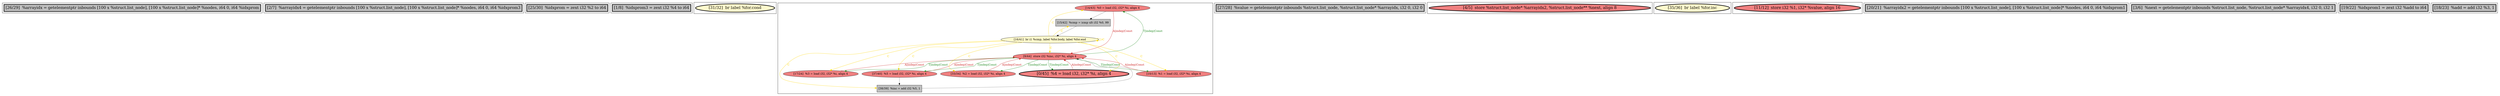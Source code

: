 
digraph G {





subgraph cluster13 {


node729 [penwidth=3.0,fontsize=20,fillcolor=grey,label="[26/29]  %arrayidx = getelementptr inbounds [100 x %struct.list_node], [100 x %struct.list_node]* %nodes, i64 0, i64 %idxprom",shape=rectangle,style=filled ]



}

subgraph cluster11 {


node727 [penwidth=3.0,fontsize=20,fillcolor=grey,label="[2/7]  %arrayidx4 = getelementptr inbounds [100 x %struct.list_node], [100 x %struct.list_node]* %nodes, i64 0, i64 %idxprom3",shape=rectangle,style=filled ]



}

subgraph cluster10 {


node726 [penwidth=3.0,fontsize=20,fillcolor=grey,label="[25/30]  %idxprom = zext i32 %2 to i64",shape=rectangle,style=filled ]



}

subgraph cluster9 {


node725 [penwidth=3.0,fontsize=20,fillcolor=grey,label="[1/8]  %idxprom3 = zext i32 %4 to i64",shape=rectangle,style=filled ]



}

subgraph cluster8 {


node724 [penwidth=3.0,fontsize=20,fillcolor=lemonchiffon,label="[31/32]  br label %for.cond",shape=ellipse,style=filled ]



}

subgraph cluster7 {


node723 [fillcolor=lightcoral,label="[14/43]  %0 = load i32, i32* %i, align 4",shape=ellipse,style=filled ]
node722 [fillcolor=grey,label="[15/42]  %cmp = icmp ult i32 %0, 99",shape=rectangle,style=filled ]
node721 [fillcolor=lightcoral,label="[17/24]  %3 = load i32, i32* %i, align 4",shape=ellipse,style=filled ]
node720 [fillcolor=lightcoral,label="[37/40]  %5 = load i32, i32* %i, align 4",shape=ellipse,style=filled ]
node715 [fillcolor=lightcoral,label="[33/34]  %2 = load i32, i32* %i, align 4",shape=ellipse,style=filled ]
node717 [penwidth=3.0,fontsize=20,fillcolor=lightcoral,label="[0/45]  %4 = load i32, i32* %i, align 4",shape=ellipse,style=filled ]
node719 [fillcolor=lemonchiffon,label="[16/41]  br i1 %cmp, label %for.body, label %for.end",shape=ellipse,style=filled ]
node714 [fillcolor=grey,label="[38/39]  %inc = add i32 %5, 1",shape=rectangle,style=filled ]
node716 [fillcolor=lightcoral,label="[10/13]  %1 = load i32, i32* %i, align 4",shape=ellipse,style=filled ]
node718 [fillcolor=lightcoral,label="[9/44]  store i32 %inc, i32* %i, align 4",shape=ellipse,style=filled ]

node719->node718 [style=solid,color=gold,label="C",penwidth=1.0,fontcolor=gold ]
node719->node715 [style=solid,color=gold,label="C",penwidth=1.0,fontcolor=gold ]
node719->node714 [style=solid,color=gold,label="C",penwidth=1.0,fontcolor=gold ]
node721->node718 [style=solid,color=firebrick3,label="A|indep|Const",penwidth=1.0,fontcolor=firebrick3 ]
node718->node723 [style=solid,color=forestgreen,label="T|indep|Const",penwidth=1.0,fontcolor=forestgreen ]
node720->node714 [style=solid,color=black,label="",penwidth=0.5,fontcolor=black ]
node723->node718 [style=solid,color=firebrick3,label="A|indep|Const",penwidth=1.0,fontcolor=firebrick3 ]
node719->node720 [style=solid,color=gold,label="C",penwidth=1.0,fontcolor=gold ]
node718->node716 [style=solid,color=forestgreen,label="T|indep|Const",penwidth=1.0,fontcolor=forestgreen ]
node718->node721 [style=solid,color=forestgreen,label="T|indep|Const",penwidth=1.0,fontcolor=forestgreen ]
node719->node721 [style=solid,color=gold,label="C",penwidth=1.0,fontcolor=gold ]
node722->node719 [style=solid,color=black,label="",penwidth=0.5,fontcolor=black ]
node719->node723 [style=solid,color=gold,label="C",penwidth=1.0,fontcolor=gold ]
node719->node716 [style=solid,color=gold,label="C",penwidth=1.0,fontcolor=gold ]
node717->node718 [style=solid,color=firebrick3,label="A|indep|Const",penwidth=1.0,fontcolor=firebrick3 ]
node718->node717 [style=solid,color=forestgreen,label="T|indep|Const",penwidth=1.0,fontcolor=forestgreen ]
node719->node722 [style=solid,color=gold,label="C",penwidth=1.0,fontcolor=gold ]
node720->node718 [style=solid,color=firebrick3,label="A|indep|Const",penwidth=1.0,fontcolor=firebrick3 ]
node716->node718 [style=solid,color=firebrick3,label="A|indep|Const",penwidth=1.0,fontcolor=firebrick3 ]
node715->node718 [style=solid,color=firebrick3,label="A|indep|Const",penwidth=1.0,fontcolor=firebrick3 ]
node714->node718 [style=solid,color=black,label="",penwidth=0.5,fontcolor=black ]
node719->node719 [style=solid,color=gold,label="C",penwidth=1.0,fontcolor=gold ]
node718->node715 [style=solid,color=forestgreen,label="T|indep|Const",penwidth=1.0,fontcolor=forestgreen ]
node719->node717 [style=solid,color=gold,label="C",penwidth=1.0,fontcolor=gold ]
node723->node722 [style=solid,color=black,label="",penwidth=0.5,fontcolor=black ]
node718->node720 [style=solid,color=forestgreen,label="T|indep|Const",penwidth=1.0,fontcolor=forestgreen ]


}

subgraph cluster6 {


node713 [penwidth=3.0,fontsize=20,fillcolor=grey,label="[27/28]  %value = getelementptr inbounds %struct.list_node, %struct.list_node* %arrayidx, i32 0, i32 0",shape=rectangle,style=filled ]



}

subgraph cluster0 {


node707 [penwidth=3.0,fontsize=20,fillcolor=lightcoral,label="[4/5]  store %struct.list_node* %arrayidx2, %struct.list_node** %next, align 8",shape=ellipse,style=filled ]



}

subgraph cluster12 {


node728 [penwidth=3.0,fontsize=20,fillcolor=lemonchiffon,label="[35/36]  br label %for.inc",shape=ellipse,style=filled ]



}

subgraph cluster5 {


node712 [penwidth=3.0,fontsize=20,fillcolor=lightcoral,label="[11/12]  store i32 %1, i32* %value, align 16",shape=ellipse,style=filled ]



}

subgraph cluster1 {


node708 [penwidth=3.0,fontsize=20,fillcolor=grey,label="[20/21]  %arrayidx2 = getelementptr inbounds [100 x %struct.list_node], [100 x %struct.list_node]* %nodes, i64 0, i64 %idxprom1",shape=rectangle,style=filled ]



}

subgraph cluster2 {


node709 [penwidth=3.0,fontsize=20,fillcolor=grey,label="[3/6]  %next = getelementptr inbounds %struct.list_node, %struct.list_node* %arrayidx4, i32 0, i32 1",shape=rectangle,style=filled ]



}

subgraph cluster3 {


node710 [penwidth=3.0,fontsize=20,fillcolor=grey,label="[19/22]  %idxprom1 = zext i32 %add to i64",shape=rectangle,style=filled ]



}

subgraph cluster4 {


node711 [penwidth=3.0,fontsize=20,fillcolor=grey,label="[18/23]  %add = add i32 %3, 1",shape=rectangle,style=filled ]



}

}
